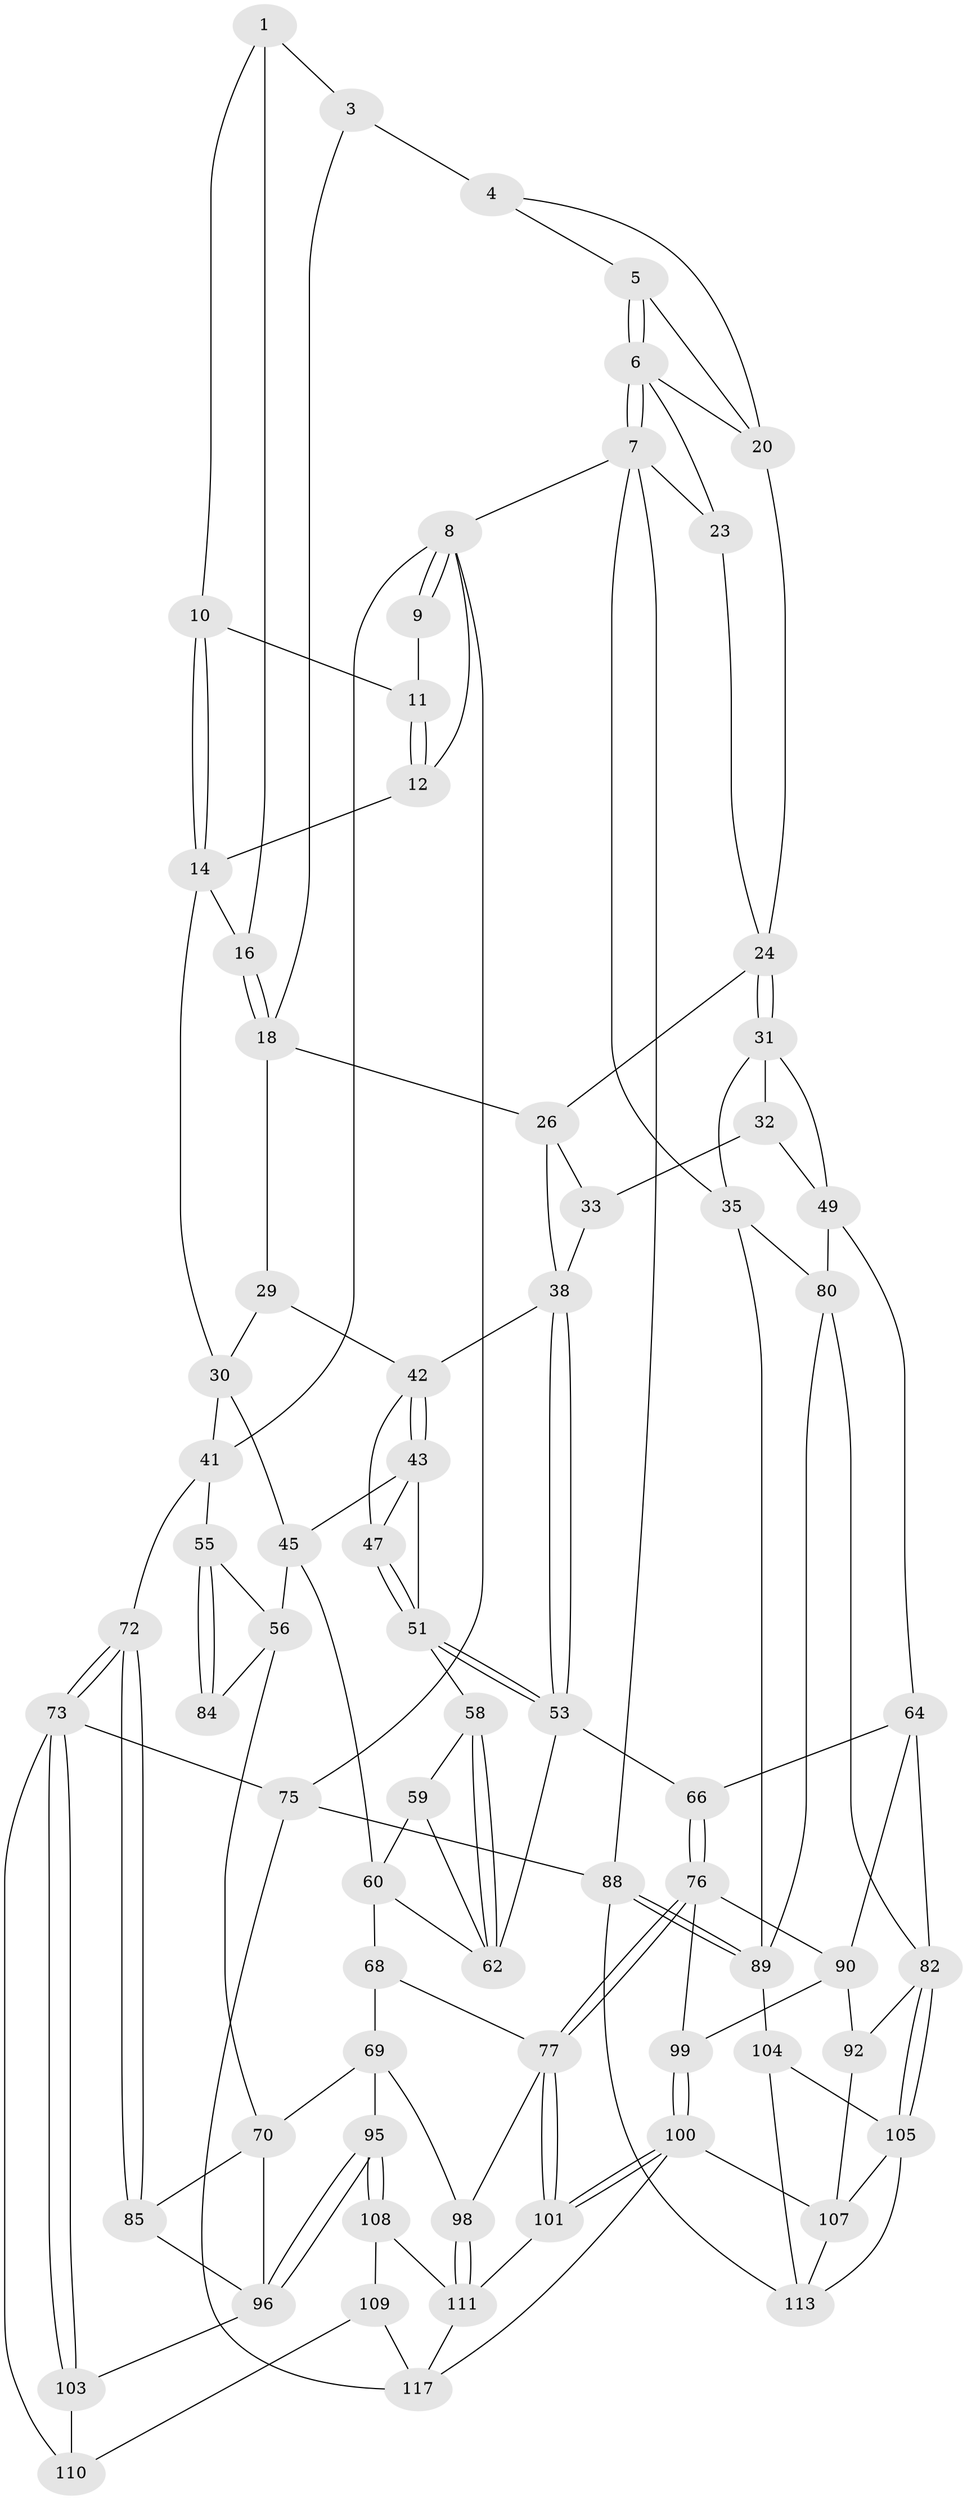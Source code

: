 // Generated by graph-tools (version 1.1) at 2025/52/02/27/25 19:52:42]
// undirected, 73 vertices, 156 edges
graph export_dot {
graph [start="1"]
  node [color=gray90,style=filled];
  1 [pos="+0.45785860046194876+0",super="+2"];
  3 [pos="+0.5498134063671742+0",super="+17"];
  4 [pos="+0.5555052131958174+0",super="+19"];
  5 [pos="+1+0"];
  6 [pos="+1+0",super="+22"];
  7 [pos="+1+0",super="+34"];
  8 [pos="+0+0",super="+13"];
  9 [pos="+0+0"];
  10 [pos="+0.21611445110760627+0.09547498967689004"];
  11 [pos="+0.1952415364765986+0.0898543660377316"];
  12 [pos="+0+0.24051698560310225"];
  14 [pos="+0.2740044607857874+0.2248666257917352",super="+15"];
  16 [pos="+0.3849261056509568+0.20722217042572913"];
  18 [pos="+0.4693162396287952+0.31291993826945835",super="+28"];
  20 [pos="+0.8030010492448383+0.13216746055800274",super="+21"];
  23 [pos="+0.9293935636493162+0.27475477543171734"];
  24 [pos="+0.9035617111977337+0.29740375805086333",super="+25"];
  26 [pos="+0.6948218152629679+0.2920953467805112",super="+27"];
  29 [pos="+0.3079896815011629+0.3815354792179231"];
  30 [pos="+0.24921063436304755+0.3707800484653606",super="+40"];
  31 [pos="+0.8799948693333189+0.3537636572700589",super="+36"];
  32 [pos="+0.7660511996952999+0.3839831812438855",super="+48"];
  33 [pos="+0.710379017631801+0.3279696982623219",super="+37"];
  35 [pos="+1+0.5284834307999086",super="+79"];
  38 [pos="+0.520189585463707+0.4692446157989087",super="+39"];
  41 [pos="+0+0.2867584697897488",super="+54"];
  42 [pos="+0.3380238993928469+0.43818455993211536",super="+46"];
  43 [pos="+0.32759884579358706+0.4579266778677742",super="+44"];
  45 [pos="+0.22408349842484548+0.44987171639224366",super="+57"];
  47 [pos="+0.3527200769475472+0.47536796179049956"];
  49 [pos="+0.7928540383871496+0.602709561273824",super="+50"];
  51 [pos="+0.36900659276862163+0.5197593606007535",super="+52"];
  53 [pos="+0.5105410869613843+0.4795168612572767",super="+61"];
  55 [pos="+0+0.49712215187144454"];
  56 [pos="+0.11071536358827395+0.5538573973662948",super="+71"];
  58 [pos="+0.3339204035557238+0.5477488229489371"];
  59 [pos="+0.2961648434016104+0.558938330722844"];
  60 [pos="+0.26750166540422793+0.5625222764992579",super="+67"];
  62 [pos="+0.3982182530555775+0.6417678607310906",super="+63"];
  64 [pos="+0.716401088610336+0.6105216947921346",super="+65"];
  66 [pos="+0.4312098866512923+0.6758967928917728"];
  68 [pos="+0.2298814004390642+0.7157392197511361"];
  69 [pos="+0.19452438801227714+0.7109321081301461",super="+94"];
  70 [pos="+0.18774443145294753+0.7070394136243446",super="+87"];
  72 [pos="+0+0.7346232337344132"];
  73 [pos="+0+0.8595473396567707",super="+74"];
  75 [pos="+0+1"];
  76 [pos="+0.4149818166887187+0.7379184181839223",super="+91"];
  77 [pos="+0.3540323382332418+0.7991250942902947",super="+78"];
  80 [pos="+0.8517552986203116+0.6305871689577235",super="+81"];
  82 [pos="+0.830078132818567+0.8189439158749813",super="+83"];
  84 [pos="+0.08459257210437676+0.7168457245410785"];
  85 [pos="+0+0.7598545516730131",super="+86"];
  88 [pos="+1+1"];
  89 [pos="+1+0.8058975508228723",super="+102"];
  90 [pos="+0.6183533089632081+0.7932409835361793",super="+93"];
  92 [pos="+0.7347323570146901+0.8893205404472405"];
  95 [pos="+0.12190729615092431+0.8533011969730208"];
  96 [pos="+0.09079976986691006+0.8422824040349688",super="+97"];
  98 [pos="+0.18074328766971623+0.8685411735919163"];
  99 [pos="+0.5245852678034102+1"];
  100 [pos="+0.5184741096912209+1",super="+116"];
  101 [pos="+0.35852098421074374+0.8258549684614129"];
  103 [pos="+0.04522647511656637+0.8747252879402463"];
  104 [pos="+0.9994902662329022+0.8718853347615495"];
  105 [pos="+0.861442422701066+0.8834495530440415",super="+106"];
  107 [pos="+0.8347418527331835+0.9484318852795506",super="+115"];
  108 [pos="+0.11108267616393779+0.9409939606205835"];
  109 [pos="+0.07114124534573801+0.953496548755715"];
  110 [pos="+0.056777503005927224+0.9550630998092778"];
  111 [pos="+0.21274242354841408+0.9333271302294304",super="+112"];
  113 [pos="+0.8986758952517332+0.94233108703877",super="+114"];
  117 [pos="+0.29534450382707966+1",super="+118"];
  1 -- 10;
  1 -- 16;
  1 -- 3;
  3 -- 4 [weight=2];
  3 -- 18;
  4 -- 5;
  4 -- 20;
  5 -- 6;
  5 -- 6;
  5 -- 20;
  6 -- 7;
  6 -- 7;
  6 -- 20;
  6 -- 23;
  7 -- 8;
  7 -- 88;
  7 -- 35;
  7 -- 23;
  8 -- 9;
  8 -- 9;
  8 -- 75;
  8 -- 41;
  8 -- 12;
  9 -- 11;
  10 -- 11;
  10 -- 14;
  10 -- 14;
  11 -- 12;
  11 -- 12;
  12 -- 14;
  14 -- 16;
  14 -- 30;
  16 -- 18;
  16 -- 18;
  18 -- 29;
  18 -- 26;
  20 -- 24;
  23 -- 24;
  24 -- 31;
  24 -- 31;
  24 -- 26;
  26 -- 33;
  26 -- 38;
  29 -- 30;
  29 -- 42;
  30 -- 41;
  30 -- 45;
  31 -- 32;
  31 -- 49;
  31 -- 35;
  32 -- 33 [weight=2];
  32 -- 49;
  33 -- 38;
  35 -- 80;
  35 -- 89;
  38 -- 53;
  38 -- 53;
  38 -- 42;
  41 -- 72;
  41 -- 55;
  42 -- 43;
  42 -- 43;
  42 -- 47;
  43 -- 47;
  43 -- 51;
  43 -- 45;
  45 -- 56;
  45 -- 60;
  47 -- 51;
  47 -- 51;
  49 -- 80;
  49 -- 64;
  51 -- 53;
  51 -- 53;
  51 -- 58;
  53 -- 66;
  53 -- 62;
  55 -- 56;
  55 -- 84;
  55 -- 84;
  56 -- 84;
  56 -- 70;
  58 -- 59;
  58 -- 62;
  58 -- 62;
  59 -- 60;
  59 -- 62;
  60 -- 68;
  60 -- 62;
  64 -- 66;
  64 -- 90;
  64 -- 82;
  66 -- 76;
  66 -- 76;
  68 -- 69;
  68 -- 77;
  69 -- 70;
  69 -- 98;
  69 -- 95;
  70 -- 96;
  70 -- 85;
  72 -- 73;
  72 -- 73;
  72 -- 85;
  72 -- 85;
  73 -- 103;
  73 -- 103;
  73 -- 75;
  73 -- 110;
  75 -- 88;
  75 -- 117;
  76 -- 77;
  76 -- 77;
  76 -- 90;
  76 -- 99;
  77 -- 101;
  77 -- 101;
  77 -- 98;
  80 -- 89;
  80 -- 82;
  82 -- 105;
  82 -- 105;
  82 -- 92;
  85 -- 96;
  88 -- 89;
  88 -- 89;
  88 -- 113;
  89 -- 104;
  90 -- 99;
  90 -- 92;
  92 -- 107;
  95 -- 96;
  95 -- 96;
  95 -- 108;
  95 -- 108;
  96 -- 103;
  98 -- 111;
  98 -- 111;
  99 -- 100;
  99 -- 100;
  100 -- 101;
  100 -- 101;
  100 -- 117;
  100 -- 107;
  101 -- 111;
  103 -- 110;
  104 -- 105;
  104 -- 113;
  105 -- 107;
  105 -- 113;
  107 -- 113;
  108 -- 109;
  108 -- 111;
  109 -- 110;
  109 -- 117;
  111 -- 117;
}
